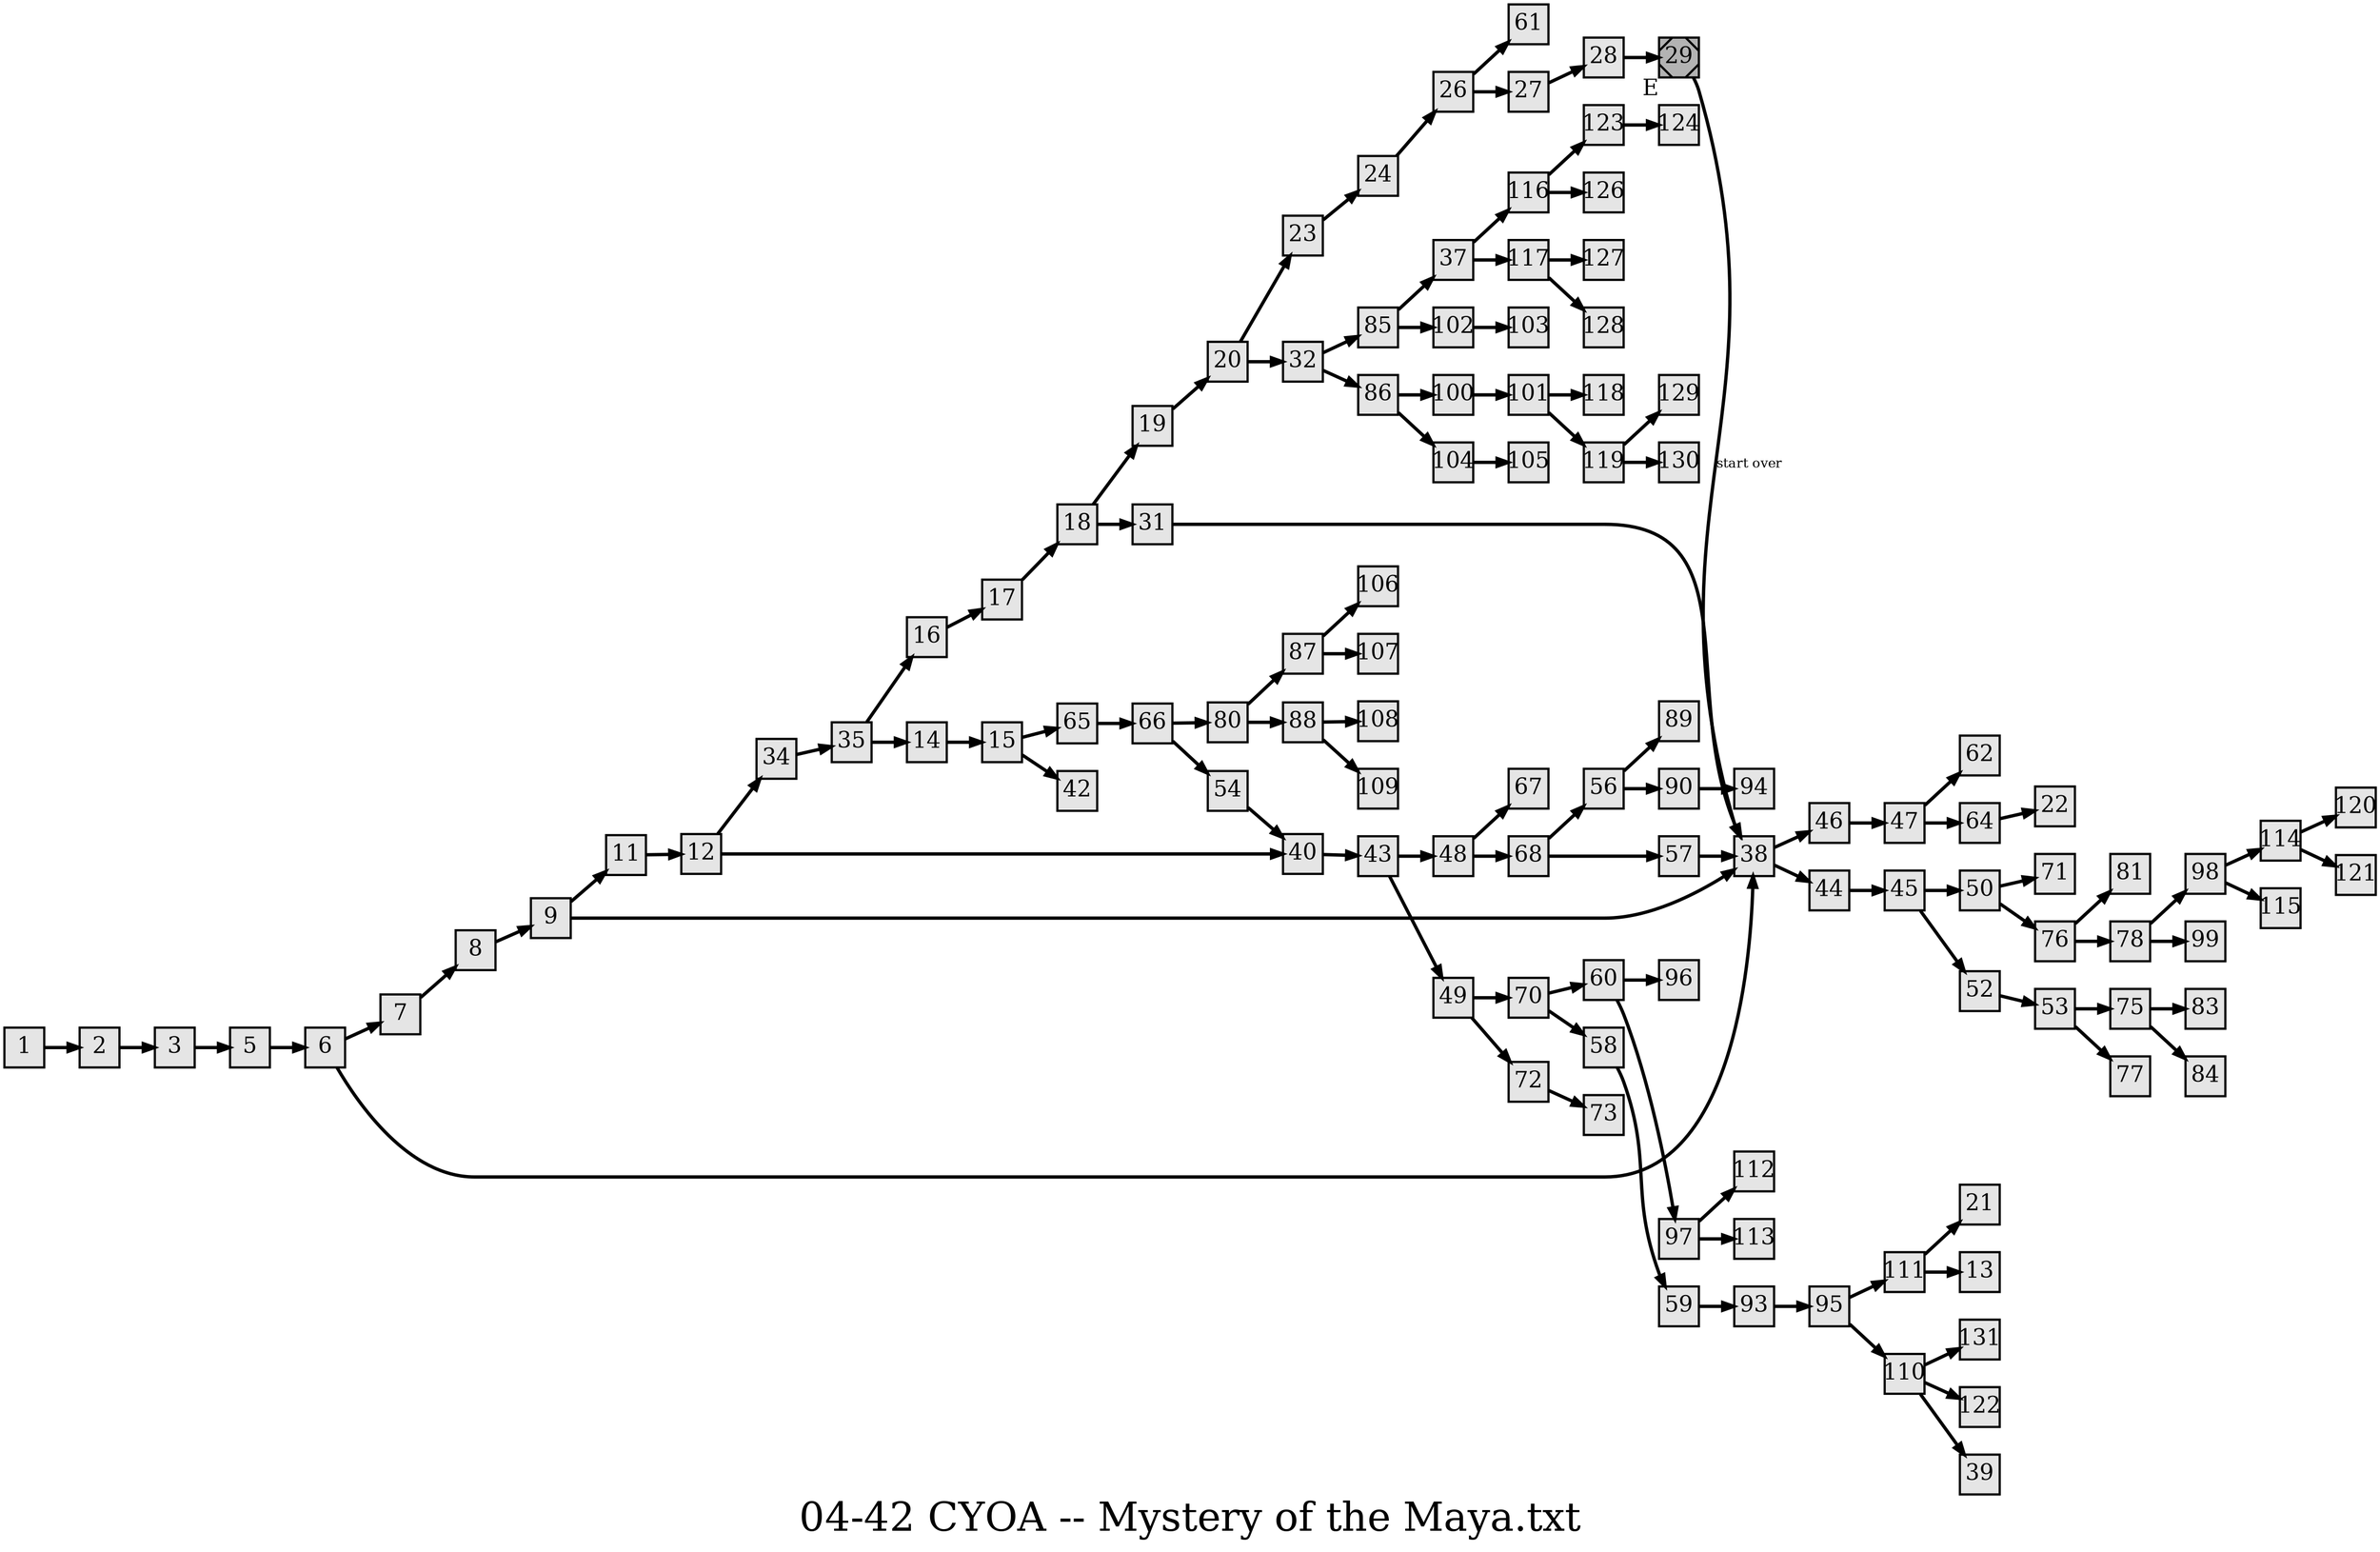 digraph g{
  graph [ label="04-42 CYOA -- Mystery of the Maya.txt" rankdir=LR, ordering=out, fontsize=36, nodesep="0.35", ranksep="0.45"];
  node  [shape=rect, penwidth=2, fontsize=20, style=filled, fillcolor=grey90, margin="0,0", labelfloat=true, regular=true, fixedsize=true];
  edge  [labelfloat=true, penwidth=3, fontsize=12];

  1 -> 2;
  2 -> 3;
  3 -> 5;
  5 -> 6;
  6 -> 7;
  6 -> 38;
  7 -> 8;
  8 -> 9;
  9 -> 11;
  9 -> 38;
  11 -> 12;
  12 -> 34;
  12 -> 40;
  14 -> 15;
  15 -> 65;
  15 -> 42;
  16 -> 17;
  17 -> 18;
  18 -> 19;
  18 -> 31;
  19 -> 20;
  20 -> 23;
  20 -> 32;
  23 -> 24;
  24 -> 26;
  26 -> 61;
  26 -> 27;
  27 -> 28;
  28 -> 29;
  29 -> 38	[ xlabel="start over" ];
  29	[ xlabel="E", shape=Msquare, fontsize=20, fillcolor=grey70 ];
  31 -> 38;
  32 -> 85;
  32 -> 86;
  34 -> 35;
  35 -> 16;
  35 -> 14;
  37 -> 116;
  37 -> 117;
  38 -> 46;
  38 -> 44;
  40 -> 43;
  43 -> 48;
  43 -> 49;
  44 -> 45;
  45 -> 50;
  45 -> 52;
  46 -> 47;
  47 -> 62;
  47 -> 64;
  48 -> 67;
  48 -> 68;
  49 -> 70;
  49 -> 72;
  50 -> 71;
  50 -> 76;
  52 -> 53;
  53 -> 75;
  53 -> 77;
  54 -> 40;
  56 -> 89;
  56 -> 90;
  57 -> 38;
  58 -> 59;
  59 -> 93;
  60 -> 96;
  60 -> 97;
  64 -> 22;
  65 -> 66;
  66 -> 80;
  66 -> 54;
  68 -> 56;
  68 -> 57;
  70 -> 60;
  70 -> 58;
  72 -> 73;
  75 -> 83;
  75 -> 84;
  76 -> 81;
  76 -> 78;
  78 -> 98;
  78 -> 99;
  80 -> 87;
  80 -> 88;
  85 -> 37;
  85 -> 102;
  86 -> 100;
  86 -> 104;
  87 -> 106;
  87 -> 107;
  88 -> 108;
  88 -> 109;
  90 -> 94;
  93 -> 95;
  95 -> 111;
  95 -> 110;
  97 -> 112;
  97 -> 113;
  98 -> 114;
  98 -> 115;
  100 -> 101;
  101 -> 118;
  101 -> 119;
  102 -> 103;
  104 -> 105;
  110 -> 131;
  110 -> 122;
  110 -> 39;
  111 -> 21;
  111 -> 13;
  114 -> 120;
  114 -> 121;
  116 -> 123;
  116 -> 126;
  117 -> 127;
  117 -> 128;
  119 -> 129;
  119 -> 130;
  123 -> 124;
}

